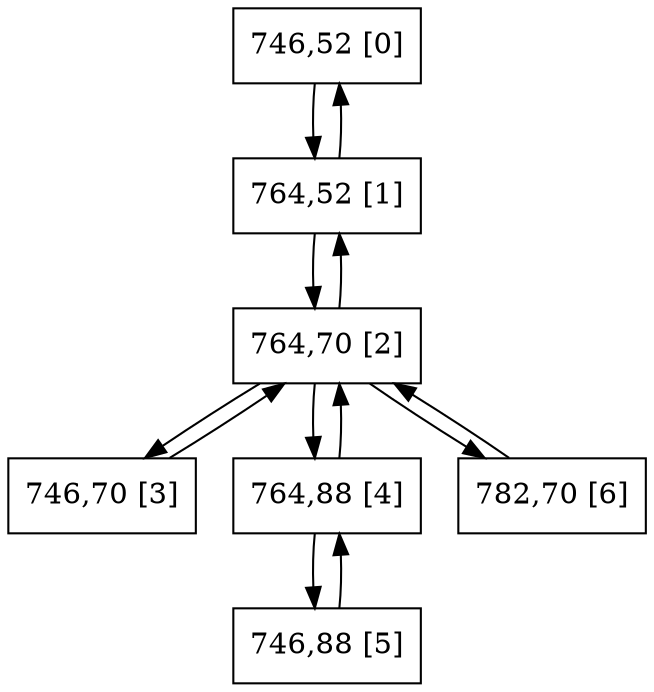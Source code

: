 digraph G {
graph [bgcolor=white size="20,20"]
node [shape=circle color=black]
0[shape = polygon, sides = 4, label="746,52 [0]", pos = "0,4.5!" ];
1[shape = polygon, sides = 4, label="764,52 [1]", pos = "2.25,4.5!" ];
2[shape = polygon, sides = 4, label="764,70 [2]", pos = "2.25,2.25!" ];
3[shape = polygon, sides = 4, label="746,70 [3]", pos = "0,2.25!" ];
4[shape = polygon, sides = 4, label="764,88 [4]", pos = "2.25,0!" ];
5[shape = polygon, sides = 4, label="746,88 [5]", pos = "0,0!" ];
6[shape = polygon, sides = 4, label="782,70 [6]", pos = "4.5,2.25!" ];
0->1 ;
1->0 ;
1->2 ;
2->1 ;
2->3 ;
2->4 ;
2->6 ;
3->2 ;
4->2 ;
4->5 ;
5->4 ;
6->2 ;
}
